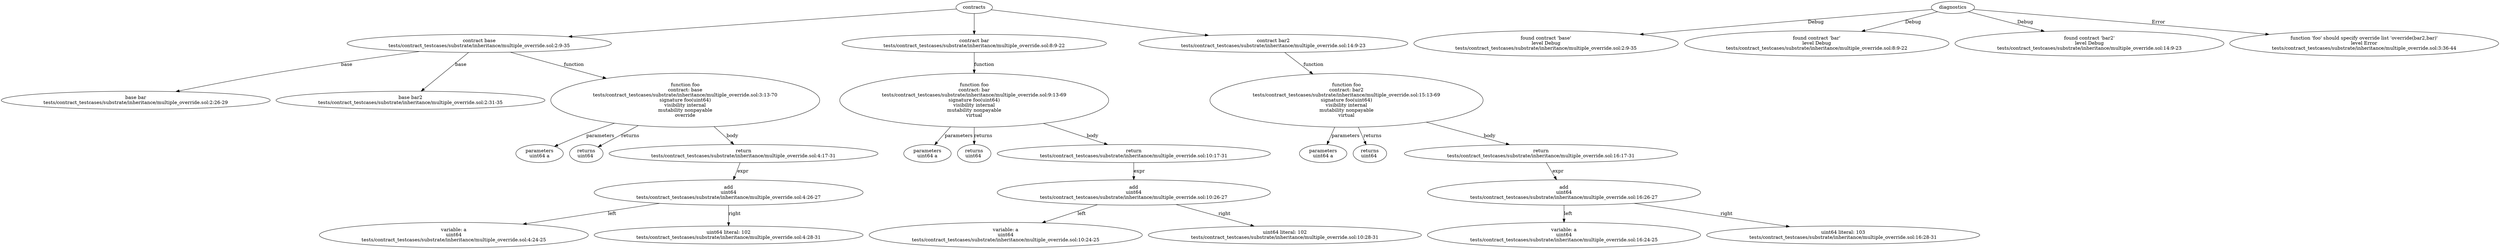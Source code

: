strict digraph "tests/contract_testcases/substrate/inheritance/multiple_override.sol" {
	contract [label="contract base\ntests/contract_testcases/substrate/inheritance/multiple_override.sol:2:9-35"]
	base [label="base bar\ntests/contract_testcases/substrate/inheritance/multiple_override.sol:2:26-29"]
	base_3 [label="base bar2\ntests/contract_testcases/substrate/inheritance/multiple_override.sol:2:31-35"]
	foo [label="function foo\ncontract: base\ntests/contract_testcases/substrate/inheritance/multiple_override.sol:3:13-70\nsignature foo(uint64)\nvisibility internal\nmutability nonpayable\noverride"]
	parameters [label="parameters\nuint64 a"]
	returns [label="returns\nuint64 "]
	return [label="return\ntests/contract_testcases/substrate/inheritance/multiple_override.sol:4:17-31"]
	add [label="add\nuint64\ntests/contract_testcases/substrate/inheritance/multiple_override.sol:4:26-27"]
	variable [label="variable: a\nuint64\ntests/contract_testcases/substrate/inheritance/multiple_override.sol:4:24-25"]
	number_literal [label="uint64 literal: 102\ntests/contract_testcases/substrate/inheritance/multiple_override.sol:4:28-31"]
	contract_11 [label="contract bar\ntests/contract_testcases/substrate/inheritance/multiple_override.sol:8:9-22"]
	foo_12 [label="function foo\ncontract: bar\ntests/contract_testcases/substrate/inheritance/multiple_override.sol:9:13-69\nsignature foo(uint64)\nvisibility internal\nmutability nonpayable\nvirtual"]
	parameters_13 [label="parameters\nuint64 a"]
	returns_14 [label="returns\nuint64 "]
	return_15 [label="return\ntests/contract_testcases/substrate/inheritance/multiple_override.sol:10:17-31"]
	add_16 [label="add\nuint64\ntests/contract_testcases/substrate/inheritance/multiple_override.sol:10:26-27"]
	variable_17 [label="variable: a\nuint64\ntests/contract_testcases/substrate/inheritance/multiple_override.sol:10:24-25"]
	number_literal_18 [label="uint64 literal: 102\ntests/contract_testcases/substrate/inheritance/multiple_override.sol:10:28-31"]
	contract_19 [label="contract bar2\ntests/contract_testcases/substrate/inheritance/multiple_override.sol:14:9-23"]
	foo_20 [label="function foo\ncontract: bar2\ntests/contract_testcases/substrate/inheritance/multiple_override.sol:15:13-69\nsignature foo(uint64)\nvisibility internal\nmutability nonpayable\nvirtual"]
	parameters_21 [label="parameters\nuint64 a"]
	returns_22 [label="returns\nuint64 "]
	return_23 [label="return\ntests/contract_testcases/substrate/inheritance/multiple_override.sol:16:17-31"]
	add_24 [label="add\nuint64\ntests/contract_testcases/substrate/inheritance/multiple_override.sol:16:26-27"]
	variable_25 [label="variable: a\nuint64\ntests/contract_testcases/substrate/inheritance/multiple_override.sol:16:24-25"]
	number_literal_26 [label="uint64 literal: 103\ntests/contract_testcases/substrate/inheritance/multiple_override.sol:16:28-31"]
	diagnostic [label="found contract 'base'\nlevel Debug\ntests/contract_testcases/substrate/inheritance/multiple_override.sol:2:9-35"]
	diagnostic_29 [label="found contract 'bar'\nlevel Debug\ntests/contract_testcases/substrate/inheritance/multiple_override.sol:8:9-22"]
	diagnostic_30 [label="found contract 'bar2'\nlevel Debug\ntests/contract_testcases/substrate/inheritance/multiple_override.sol:14:9-23"]
	diagnostic_31 [label="function 'foo' should specify override list 'override(bar2,bar)'\nlevel Error\ntests/contract_testcases/substrate/inheritance/multiple_override.sol:3:36-44"]
	contracts -> contract
	contract -> base [label="base"]
	contract -> base_3 [label="base"]
	contract -> foo [label="function"]
	foo -> parameters [label="parameters"]
	foo -> returns [label="returns"]
	foo -> return [label="body"]
	return -> add [label="expr"]
	add -> variable [label="left"]
	add -> number_literal [label="right"]
	contracts -> contract_11
	contract_11 -> foo_12 [label="function"]
	foo_12 -> parameters_13 [label="parameters"]
	foo_12 -> returns_14 [label="returns"]
	foo_12 -> return_15 [label="body"]
	return_15 -> add_16 [label="expr"]
	add_16 -> variable_17 [label="left"]
	add_16 -> number_literal_18 [label="right"]
	contracts -> contract_19
	contract_19 -> foo_20 [label="function"]
	foo_20 -> parameters_21 [label="parameters"]
	foo_20 -> returns_22 [label="returns"]
	foo_20 -> return_23 [label="body"]
	return_23 -> add_24 [label="expr"]
	add_24 -> variable_25 [label="left"]
	add_24 -> number_literal_26 [label="right"]
	diagnostics -> diagnostic [label="Debug"]
	diagnostics -> diagnostic_29 [label="Debug"]
	diagnostics -> diagnostic_30 [label="Debug"]
	diagnostics -> diagnostic_31 [label="Error"]
}
